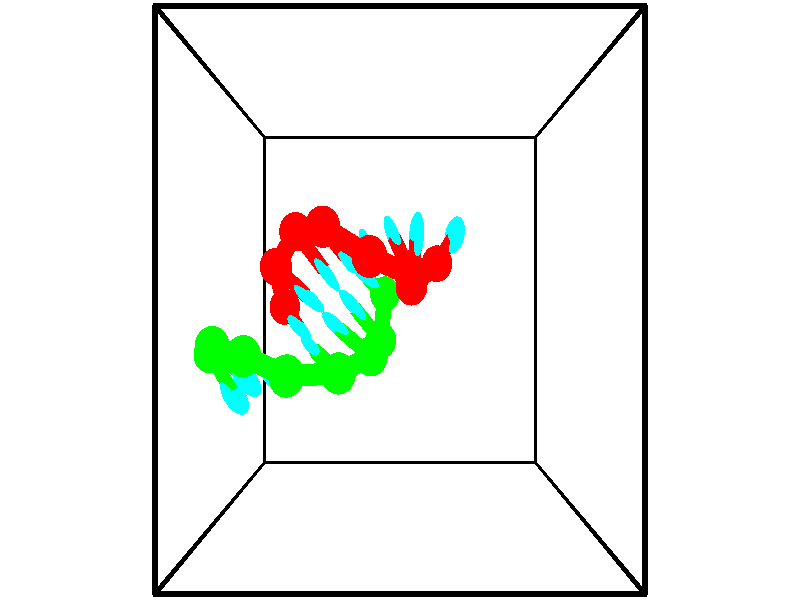 // switches for output
#declare DRAW_BASES = 1; // possible values are 0, 1; only relevant for DNA ribbons
#declare DRAW_BASES_TYPE = 3; // possible values are 1, 2, 3; only relevant for DNA ribbons
#declare DRAW_FOG = 0; // set to 1 to enable fog

#include "colors.inc"

#include "transforms.inc"
background { rgb <1, 1, 1>}

#default {
   normal{
       ripples 0.25
       frequency 0.20
       turbulence 0.2
       lambda 5
   }
	finish {
		phong 0.1
		phong_size 40.
	}
}

// original window dimensions: 1024x640


// camera settings

camera {
	sky <-0, 1, 0>
	up <-0, 1, 0>
	right 1.6 * <1, 0, 0>
	location <2.5, 2.5, 11.1562>
	look_at <2.5, 2.5, 2.5>
	direction <0, 0, -8.6562>
	angle 67.0682
}


# declare cpy_camera_pos = <2.5, 2.5, 11.1562>;
# if (DRAW_FOG = 1)
fog {
	fog_type 2
	up vnormalize(cpy_camera_pos)
	color rgbt<1,1,1,0.3>
	distance 1e-5
	fog_alt 3e-3
	fog_offset 4
}
# end


// LIGHTS

# declare lum = 6;
global_settings {
	ambient_light rgb lum * <0.05, 0.05, 0.05>
	max_trace_level 15
}# declare cpy_direct_light_amount = 0.25;
light_source
{	1000 * <-1, -1, 1>,
	rgb lum * cpy_direct_light_amount
	parallel
}

light_source
{	1000 * <1, 1, -1>,
	rgb lum * cpy_direct_light_amount
	parallel
}

// strand 0

// nucleotide -1

// particle -1
sphere {
	<3.105373, 2.995873, 1.259629> 0.250000
	pigment { color rgbt <1,0,0,0> }
	no_shadow
}
cylinder {
	<3.241428, 3.191406, 1.580963>,  <3.323061, 3.308726, 1.773764>, 0.100000
	pigment { color rgbt <1,0,0,0> }
	no_shadow
}
cylinder {
	<3.241428, 3.191406, 1.580963>,  <3.105373, 2.995873, 1.259629>, 0.100000
	pigment { color rgbt <1,0,0,0> }
	no_shadow
}

// particle -1
sphere {
	<3.241428, 3.191406, 1.580963> 0.100000
	pigment { color rgbt <1,0,0,0> }
	no_shadow
}
sphere {
	0, 1
	scale<0.080000,0.200000,0.300000>
	matrix <-0.887240, -0.116271, 0.446414,
		0.311627, -0.864594, 0.394164,
		0.340138, 0.488833, 0.803336,
		3.343470, 3.338056, 1.821964>
	pigment { color rgbt <0,1,1,0> }
	no_shadow
}
cylinder {
	<2.679621, 2.678061, 1.693664>,  <3.105373, 2.995873, 1.259629>, 0.130000
	pigment { color rgbt <1,0,0,0> }
	no_shadow
}

// nucleotide -1

// particle -1
sphere {
	<2.679621, 2.678061, 1.693664> 0.250000
	pigment { color rgbt <1,0,0,0> }
	no_shadow
}
cylinder {
	<2.721210, 3.048187, 1.839531>,  <2.746164, 3.270263, 1.927051>, 0.100000
	pigment { color rgbt <1,0,0,0> }
	no_shadow
}
cylinder {
	<2.721210, 3.048187, 1.839531>,  <2.679621, 2.678061, 1.693664>, 0.100000
	pigment { color rgbt <1,0,0,0> }
	no_shadow
}

// particle -1
sphere {
	<2.721210, 3.048187, 1.839531> 0.100000
	pigment { color rgbt <1,0,0,0> }
	no_shadow
}
sphere {
	0, 1
	scale<0.080000,0.200000,0.300000>
	matrix <-0.914266, -0.055424, 0.401305,
		0.391545, -0.375127, 0.840222,
		0.103972, 0.925315, 0.364667,
		2.752402, 3.325782, 1.948931>
	pigment { color rgbt <0,1,1,0> }
	no_shadow
}
cylinder {
	<2.675917, 2.791899, 2.428195>,  <2.679621, 2.678061, 1.693664>, 0.130000
	pigment { color rgbt <1,0,0,0> }
	no_shadow
}

// nucleotide -1

// particle -1
sphere {
	<2.675917, 2.791899, 2.428195> 0.250000
	pigment { color rgbt <1,0,0,0> }
	no_shadow
}
cylinder {
	<2.513622, 3.090439, 2.217163>,  <2.416245, 3.269562, 2.090544>, 0.100000
	pigment { color rgbt <1,0,0,0> }
	no_shadow
}
cylinder {
	<2.513622, 3.090439, 2.217163>,  <2.675917, 2.791899, 2.428195>, 0.100000
	pigment { color rgbt <1,0,0,0> }
	no_shadow
}

// particle -1
sphere {
	<2.513622, 3.090439, 2.217163> 0.100000
	pigment { color rgbt <1,0,0,0> }
	no_shadow
}
sphere {
	0, 1
	scale<0.080000,0.200000,0.300000>
	matrix <-0.913789, -0.343334, 0.217051,
		-0.019140, 0.570163, 0.821309,
		-0.405738, 0.746349, -0.527580,
		2.391901, 3.314343, 2.058889>
	pigment { color rgbt <0,1,1,0> }
	no_shadow
}
cylinder {
	<2.071421, 3.007024, 2.716527>,  <2.675917, 2.791899, 2.428195>, 0.130000
	pigment { color rgbt <1,0,0,0> }
	no_shadow
}

// nucleotide -1

// particle -1
sphere {
	<2.071421, 3.007024, 2.716527> 0.250000
	pigment { color rgbt <1,0,0,0> }
	no_shadow
}
cylinder {
	<2.021358, 3.119888, 2.336060>,  <1.991321, 3.187607, 2.107779>, 0.100000
	pigment { color rgbt <1,0,0,0> }
	no_shadow
}
cylinder {
	<2.021358, 3.119888, 2.336060>,  <2.071421, 3.007024, 2.716527>, 0.100000
	pigment { color rgbt <1,0,0,0> }
	no_shadow
}

// particle -1
sphere {
	<2.021358, 3.119888, 2.336060> 0.100000
	pigment { color rgbt <1,0,0,0> }
	no_shadow
}
sphere {
	0, 1
	scale<0.080000,0.200000,0.300000>
	matrix <-0.923922, -0.382495, 0.008106,
		-0.361530, 0.879820, 0.308567,
		-0.125157, 0.282161, -0.951168,
		1.983811, 3.204537, 2.050709>
	pigment { color rgbt <0,1,1,0> }
	no_shadow
}
cylinder {
	<1.395590, 3.372418, 2.529838>,  <2.071421, 3.007024, 2.716527>, 0.130000
	pigment { color rgbt <1,0,0,0> }
	no_shadow
}

// nucleotide -1

// particle -1
sphere {
	<1.395590, 3.372418, 2.529838> 0.250000
	pigment { color rgbt <1,0,0,0> }
	no_shadow
}
cylinder {
	<1.557964, 3.186188, 2.215271>,  <1.655389, 3.074449, 2.026531>, 0.100000
	pigment { color rgbt <1,0,0,0> }
	no_shadow
}
cylinder {
	<1.557964, 3.186188, 2.215271>,  <1.395590, 3.372418, 2.529838>, 0.100000
	pigment { color rgbt <1,0,0,0> }
	no_shadow
}

// particle -1
sphere {
	<1.557964, 3.186188, 2.215271> 0.100000
	pigment { color rgbt <1,0,0,0> }
	no_shadow
}
sphere {
	0, 1
	scale<0.080000,0.200000,0.300000>
	matrix <-0.862897, -0.478708, -0.162008,
		-0.301037, 0.744363, -0.596070,
		0.405937, -0.465577, -0.786418,
		1.679745, 3.046515, 1.979346>
	pigment { color rgbt <0,1,1,0> }
	no_shadow
}
cylinder {
	<0.903534, 3.370104, 1.908702>,  <1.395590, 3.372418, 2.529838>, 0.130000
	pigment { color rgbt <1,0,0,0> }
	no_shadow
}

// nucleotide -1

// particle -1
sphere {
	<0.903534, 3.370104, 1.908702> 0.250000
	pigment { color rgbt <1,0,0,0> }
	no_shadow
}
cylinder {
	<1.160923, 3.073273, 1.833588>,  <1.315356, 2.895174, 1.788519>, 0.100000
	pigment { color rgbt <1,0,0,0> }
	no_shadow
}
cylinder {
	<1.160923, 3.073273, 1.833588>,  <0.903534, 3.370104, 1.908702>, 0.100000
	pigment { color rgbt <1,0,0,0> }
	no_shadow
}

// particle -1
sphere {
	<1.160923, 3.073273, 1.833588> 0.100000
	pigment { color rgbt <1,0,0,0> }
	no_shadow
}
sphere {
	0, 1
	scale<0.080000,0.200000,0.300000>
	matrix <-0.761853, -0.644681, -0.062984,
		-0.074324, 0.183594, -0.980188,
		0.643473, -0.742078, -0.187787,
		1.353965, 2.850649, 1.777252>
	pigment { color rgbt <0,1,1,0> }
	no_shadow
}
cylinder {
	<0.535882, 2.937159, 1.597618>,  <0.903534, 3.370104, 1.908702>, 0.130000
	pigment { color rgbt <1,0,0,0> }
	no_shadow
}

// nucleotide -1

// particle -1
sphere {
	<0.535882, 2.937159, 1.597618> 0.250000
	pigment { color rgbt <1,0,0,0> }
	no_shadow
}
cylinder {
	<0.847454, 2.702057, 1.685081>,  <1.034397, 2.560996, 1.737559>, 0.100000
	pigment { color rgbt <1,0,0,0> }
	no_shadow
}
cylinder {
	<0.847454, 2.702057, 1.685081>,  <0.535882, 2.937159, 1.597618>, 0.100000
	pigment { color rgbt <1,0,0,0> }
	no_shadow
}

// particle -1
sphere {
	<0.847454, 2.702057, 1.685081> 0.100000
	pigment { color rgbt <1,0,0,0> }
	no_shadow
}
sphere {
	0, 1
	scale<0.080000,0.200000,0.300000>
	matrix <-0.568347, -0.809005, -0.149977,
		0.265045, -0.007452, -0.964207,
		0.778930, -0.587755, 0.218658,
		1.081133, 2.525730, 1.750679>
	pigment { color rgbt <0,1,1,0> }
	no_shadow
}
cylinder {
	<0.570023, 2.404553, 1.039445>,  <0.535882, 2.937159, 1.597618>, 0.130000
	pigment { color rgbt <1,0,0,0> }
	no_shadow
}

// nucleotide -1

// particle -1
sphere {
	<0.570023, 2.404553, 1.039445> 0.250000
	pigment { color rgbt <1,0,0,0> }
	no_shadow
}
cylinder {
	<0.760166, 2.250168, 1.355690>,  <0.874252, 2.157537, 1.545437>, 0.100000
	pigment { color rgbt <1,0,0,0> }
	no_shadow
}
cylinder {
	<0.760166, 2.250168, 1.355690>,  <0.570023, 2.404553, 1.039445>, 0.100000
	pigment { color rgbt <1,0,0,0> }
	no_shadow
}

// particle -1
sphere {
	<0.760166, 2.250168, 1.355690> 0.100000
	pigment { color rgbt <1,0,0,0> }
	no_shadow
}
sphere {
	0, 1
	scale<0.080000,0.200000,0.300000>
	matrix <-0.595340, -0.802757, -0.033941,
		0.647769, -0.454549, -0.611376,
		0.475358, -0.385963, 0.790612,
		0.902774, 2.134379, 1.592874>
	pigment { color rgbt <0,1,1,0> }
	no_shadow
}
// strand 1

// nucleotide -1

// particle -1
sphere {
	<-0.549633, 1.772751, 1.468918> 0.250000
	pigment { color rgbt <0,1,0,0> }
	no_shadow
}
cylinder {
	<-0.303349, 1.466370, 1.542908>,  <-0.155578, 1.282541, 1.587301>, 0.100000
	pigment { color rgbt <0,1,0,0> }
	no_shadow
}
cylinder {
	<-0.303349, 1.466370, 1.542908>,  <-0.549633, 1.772751, 1.468918>, 0.100000
	pigment { color rgbt <0,1,0,0> }
	no_shadow
}

// particle -1
sphere {
	<-0.303349, 1.466370, 1.542908> 0.100000
	pigment { color rgbt <0,1,0,0> }
	no_shadow
}
sphere {
	0, 1
	scale<0.080000,0.200000,0.300000>
	matrix <0.601916, 0.608682, 0.516917,
		-0.508525, -0.206932, 0.835812,
		0.615711, -0.765954, 0.184974,
		-0.118635, 1.236584, 1.598400>
	pigment { color rgbt <0,1,1,0> }
	no_shadow
}
cylinder {
	<-0.322083, 1.924427, 2.087765>,  <-0.549633, 1.772751, 1.468918>, 0.130000
	pigment { color rgbt <0,1,0,0> }
	no_shadow
}

// nucleotide -1

// particle -1
sphere {
	<-0.322083, 1.924427, 2.087765> 0.250000
	pigment { color rgbt <0,1,0,0> }
	no_shadow
}
cylinder {
	<-0.071487, 1.666428, 1.912727>,  <0.078870, 1.511628, 1.807705>, 0.100000
	pigment { color rgbt <0,1,0,0> }
	no_shadow
}
cylinder {
	<-0.071487, 1.666428, 1.912727>,  <-0.322083, 1.924427, 2.087765>, 0.100000
	pigment { color rgbt <0,1,0,0> }
	no_shadow
}

// particle -1
sphere {
	<-0.071487, 1.666428, 1.912727> 0.100000
	pigment { color rgbt <0,1,0,0> }
	no_shadow
}
sphere {
	0, 1
	scale<0.080000,0.200000,0.300000>
	matrix <0.776693, 0.469593, 0.419799,
		-0.065279, -0.602876, 0.795160,
		0.626488, -0.644999, -0.437595,
		0.116459, 1.472928, 1.781449>
	pigment { color rgbt <0,1,1,0> }
	no_shadow
}
cylinder {
	<0.259668, 1.831077, 2.529395>,  <-0.322083, 1.924427, 2.087765>, 0.130000
	pigment { color rgbt <0,1,0,0> }
	no_shadow
}

// nucleotide -1

// particle -1
sphere {
	<0.259668, 1.831077, 2.529395> 0.250000
	pigment { color rgbt <0,1,0,0> }
	no_shadow
}
cylinder {
	<0.413960, 1.676865, 2.194115>,  <0.506534, 1.584337, 1.992947>, 0.100000
	pigment { color rgbt <0,1,0,0> }
	no_shadow
}
cylinder {
	<0.413960, 1.676865, 2.194115>,  <0.259668, 1.831077, 2.529395>, 0.100000
	pigment { color rgbt <0,1,0,0> }
	no_shadow
}

// particle -1
sphere {
	<0.413960, 1.676865, 2.194115> 0.100000
	pigment { color rgbt <0,1,0,0> }
	no_shadow
}
sphere {
	0, 1
	scale<0.080000,0.200000,0.300000>
	matrix <0.881275, 0.422859, 0.211056,
		0.273072, -0.820096, 0.502867,
		0.385728, -0.385531, -0.838200,
		0.529678, 1.561205, 1.942655>
	pigment { color rgbt <0,1,1,0> }
	no_shadow
}
cylinder {
	<0.913459, 1.615711, 2.720467>,  <0.259668, 1.831077, 2.529395>, 0.130000
	pigment { color rgbt <0,1,0,0> }
	no_shadow
}

// nucleotide -1

// particle -1
sphere {
	<0.913459, 1.615711, 2.720467> 0.250000
	pigment { color rgbt <0,1,0,0> }
	no_shadow
}
cylinder {
	<0.918283, 1.628754, 2.320709>,  <0.921178, 1.636579, 2.080854>, 0.100000
	pigment { color rgbt <0,1,0,0> }
	no_shadow
}
cylinder {
	<0.918283, 1.628754, 2.320709>,  <0.913459, 1.615711, 2.720467>, 0.100000
	pigment { color rgbt <0,1,0,0> }
	no_shadow
}

// particle -1
sphere {
	<0.918283, 1.628754, 2.320709> 0.100000
	pigment { color rgbt <0,1,0,0> }
	no_shadow
}
sphere {
	0, 1
	scale<0.080000,0.200000,0.300000>
	matrix <0.805878, 0.591370, 0.029020,
		0.591959, -0.805741, -0.019141,
		0.012063, 0.032603, -0.999396,
		0.921902, 1.638535, 2.020890>
	pigment { color rgbt <0,1,1,0> }
	no_shadow
}
cylinder {
	<1.620475, 1.627166, 2.539114>,  <0.913459, 1.615711, 2.720467>, 0.130000
	pigment { color rgbt <0,1,0,0> }
	no_shadow
}

// nucleotide -1

// particle -1
sphere {
	<1.620475, 1.627166, 2.539114> 0.250000
	pigment { color rgbt <0,1,0,0> }
	no_shadow
}
cylinder {
	<1.377851, 1.771362, 2.255669>,  <1.232278, 1.857880, 2.085601>, 0.100000
	pigment { color rgbt <0,1,0,0> }
	no_shadow
}
cylinder {
	<1.377851, 1.771362, 2.255669>,  <1.620475, 1.627166, 2.539114>, 0.100000
	pigment { color rgbt <0,1,0,0> }
	no_shadow
}

// particle -1
sphere {
	<1.377851, 1.771362, 2.255669> 0.100000
	pigment { color rgbt <0,1,0,0> }
	no_shadow
}
sphere {
	0, 1
	scale<0.080000,0.200000,0.300000>
	matrix <0.648001, 0.740565, -0.177929,
		0.460632, -0.567106, -0.682795,
		-0.606559, 0.360492, -0.708613,
		1.195884, 1.879510, 2.043085>
	pigment { color rgbt <0,1,1,0> }
	no_shadow
}
cylinder {
	<2.064345, 1.795649, 2.096997>,  <1.620475, 1.627166, 2.539114>, 0.130000
	pigment { color rgbt <0,1,0,0> }
	no_shadow
}

// nucleotide -1

// particle -1
sphere {
	<2.064345, 1.795649, 2.096997> 0.250000
	pigment { color rgbt <0,1,0,0> }
	no_shadow
}
cylinder {
	<1.755087, 2.000809, 1.947769>,  <1.569532, 2.123904, 1.858232>, 0.100000
	pigment { color rgbt <0,1,0,0> }
	no_shadow
}
cylinder {
	<1.755087, 2.000809, 1.947769>,  <2.064345, 1.795649, 2.096997>, 0.100000
	pigment { color rgbt <0,1,0,0> }
	no_shadow
}

// particle -1
sphere {
	<1.755087, 2.000809, 1.947769> 0.100000
	pigment { color rgbt <0,1,0,0> }
	no_shadow
}
sphere {
	0, 1
	scale<0.080000,0.200000,0.300000>
	matrix <0.631213, 0.679556, -0.373862,
		0.061768, -0.524536, -0.849144,
		-0.773146, 0.512898, -0.373069,
		1.523143, 2.154678, 1.835848>
	pigment { color rgbt <0,1,1,0> }
	no_shadow
}
cylinder {
	<2.185823, 1.950666, 1.311957>,  <2.064345, 1.795649, 2.096997>, 0.130000
	pigment { color rgbt <0,1,0,0> }
	no_shadow
}

// nucleotide -1

// particle -1
sphere {
	<2.185823, 1.950666, 1.311957> 0.250000
	pigment { color rgbt <0,1,0,0> }
	no_shadow
}
cylinder {
	<1.937965, 2.221313, 1.471069>,  <1.789251, 2.383702, 1.566537>, 0.100000
	pigment { color rgbt <0,1,0,0> }
	no_shadow
}
cylinder {
	<1.937965, 2.221313, 1.471069>,  <2.185823, 1.950666, 1.311957>, 0.100000
	pigment { color rgbt <0,1,0,0> }
	no_shadow
}

// particle -1
sphere {
	<1.937965, 2.221313, 1.471069> 0.100000
	pigment { color rgbt <0,1,0,0> }
	no_shadow
}
sphere {
	0, 1
	scale<0.080000,0.200000,0.300000>
	matrix <0.619602, 0.732788, -0.281275,
		-0.481804, 0.072175, -0.873301,
		-0.619644, 0.676618, 0.397780,
		1.752072, 2.424299, 1.590403>
	pigment { color rgbt <0,1,1,0> }
	no_shadow
}
cylinder {
	<2.242214, 2.584289, 0.918140>,  <2.185823, 1.950666, 1.311957>, 0.130000
	pigment { color rgbt <0,1,0,0> }
	no_shadow
}

// nucleotide -1

// particle -1
sphere {
	<2.242214, 2.584289, 0.918140> 0.250000
	pigment { color rgbt <0,1,0,0> }
	no_shadow
}
cylinder {
	<2.082355, 2.706116, 1.263977>,  <1.986440, 2.779212, 1.471479>, 0.100000
	pigment { color rgbt <0,1,0,0> }
	no_shadow
}
cylinder {
	<2.082355, 2.706116, 1.263977>,  <2.242214, 2.584289, 0.918140>, 0.100000
	pigment { color rgbt <0,1,0,0> }
	no_shadow
}

// particle -1
sphere {
	<2.082355, 2.706116, 1.263977> 0.100000
	pigment { color rgbt <0,1,0,0> }
	no_shadow
}
sphere {
	0, 1
	scale<0.080000,0.200000,0.300000>
	matrix <0.508964, 0.858173, -0.067043,
		-0.762390, 0.413253, -0.497980,
		-0.399647, 0.304567, 0.864593,
		1.962461, 2.797486, 1.523355>
	pigment { color rgbt <0,1,1,0> }
	no_shadow
}
// box output
cylinder {
	<0.000000, 0.000000, 0.000000>,  <5.000000, 0.000000, 0.000000>, 0.025000
	pigment { color rgbt <0,0,0,0> }
	no_shadow
}
cylinder {
	<0.000000, 0.000000, 0.000000>,  <0.000000, 5.000000, 0.000000>, 0.025000
	pigment { color rgbt <0,0,0,0> }
	no_shadow
}
cylinder {
	<0.000000, 0.000000, 0.000000>,  <0.000000, 0.000000, 5.000000>, 0.025000
	pigment { color rgbt <0,0,0,0> }
	no_shadow
}
cylinder {
	<5.000000, 5.000000, 5.000000>,  <0.000000, 5.000000, 5.000000>, 0.025000
	pigment { color rgbt <0,0,0,0> }
	no_shadow
}
cylinder {
	<5.000000, 5.000000, 5.000000>,  <5.000000, 0.000000, 5.000000>, 0.025000
	pigment { color rgbt <0,0,0,0> }
	no_shadow
}
cylinder {
	<5.000000, 5.000000, 5.000000>,  <5.000000, 5.000000, 0.000000>, 0.025000
	pigment { color rgbt <0,0,0,0> }
	no_shadow
}
cylinder {
	<0.000000, 0.000000, 5.000000>,  <0.000000, 5.000000, 5.000000>, 0.025000
	pigment { color rgbt <0,0,0,0> }
	no_shadow
}
cylinder {
	<0.000000, 0.000000, 5.000000>,  <5.000000, 0.000000, 5.000000>, 0.025000
	pigment { color rgbt <0,0,0,0> }
	no_shadow
}
cylinder {
	<5.000000, 5.000000, 0.000000>,  <0.000000, 5.000000, 0.000000>, 0.025000
	pigment { color rgbt <0,0,0,0> }
	no_shadow
}
cylinder {
	<5.000000, 5.000000, 0.000000>,  <5.000000, 0.000000, 0.000000>, 0.025000
	pigment { color rgbt <0,0,0,0> }
	no_shadow
}
cylinder {
	<5.000000, 0.000000, 5.000000>,  <5.000000, 0.000000, 0.000000>, 0.025000
	pigment { color rgbt <0,0,0,0> }
	no_shadow
}
cylinder {
	<0.000000, 5.000000, 0.000000>,  <0.000000, 5.000000, 5.000000>, 0.025000
	pigment { color rgbt <0,0,0,0> }
	no_shadow
}
// end of box output
